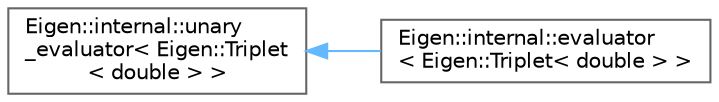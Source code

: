 digraph "类继承关系图"
{
 // LATEX_PDF_SIZE
  bgcolor="transparent";
  edge [fontname=Helvetica,fontsize=10,labelfontname=Helvetica,labelfontsize=10];
  node [fontname=Helvetica,fontsize=10,shape=box,height=0.2,width=0.4];
  rankdir="LR";
  Node0 [id="Node000000",label="Eigen::internal::unary\l_evaluator\< Eigen::Triplet\l\< double \> \>",height=0.2,width=0.4,color="grey40", fillcolor="white", style="filled",URL="$struct_eigen_1_1internal_1_1unary__evaluator.html",tooltip=" "];
  Node0 -> Node1 [id="edge4630_Node000000_Node000001",dir="back",color="steelblue1",style="solid",tooltip=" "];
  Node1 [id="Node000001",label="Eigen::internal::evaluator\l\< Eigen::Triplet\< double \> \>",height=0.2,width=0.4,color="grey40", fillcolor="white", style="filled",URL="$struct_eigen_1_1internal_1_1evaluator.html",tooltip=" "];
}
